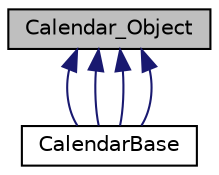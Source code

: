 digraph G
{
  edge [fontname="Helvetica",fontsize="10",labelfontname="Helvetica",labelfontsize="10"];
  node [fontname="Helvetica",fontsize="10",shape=record];
  Node1 [label="Calendar_Object",height=0.2,width=0.4,color="black", fillcolor="grey75", style="filled" fontcolor="black"];
  Node1 -> Node2 [dir=back,color="midnightblue",fontsize="10",style="solid"];
  Node2 [label="CalendarBase",height=0.2,width=0.4,color="black", fillcolor="white", style="filled",URL="$classCalendarBase.htm"];
  Node1 -> Node2 [dir=back,color="midnightblue",fontsize="10",style="solid"];
  Node1 -> Node2 [dir=back,color="midnightblue",fontsize="10",style="solid"];
  Node1 -> Node2 [dir=back,color="midnightblue",fontsize="10",style="solid"];
}
